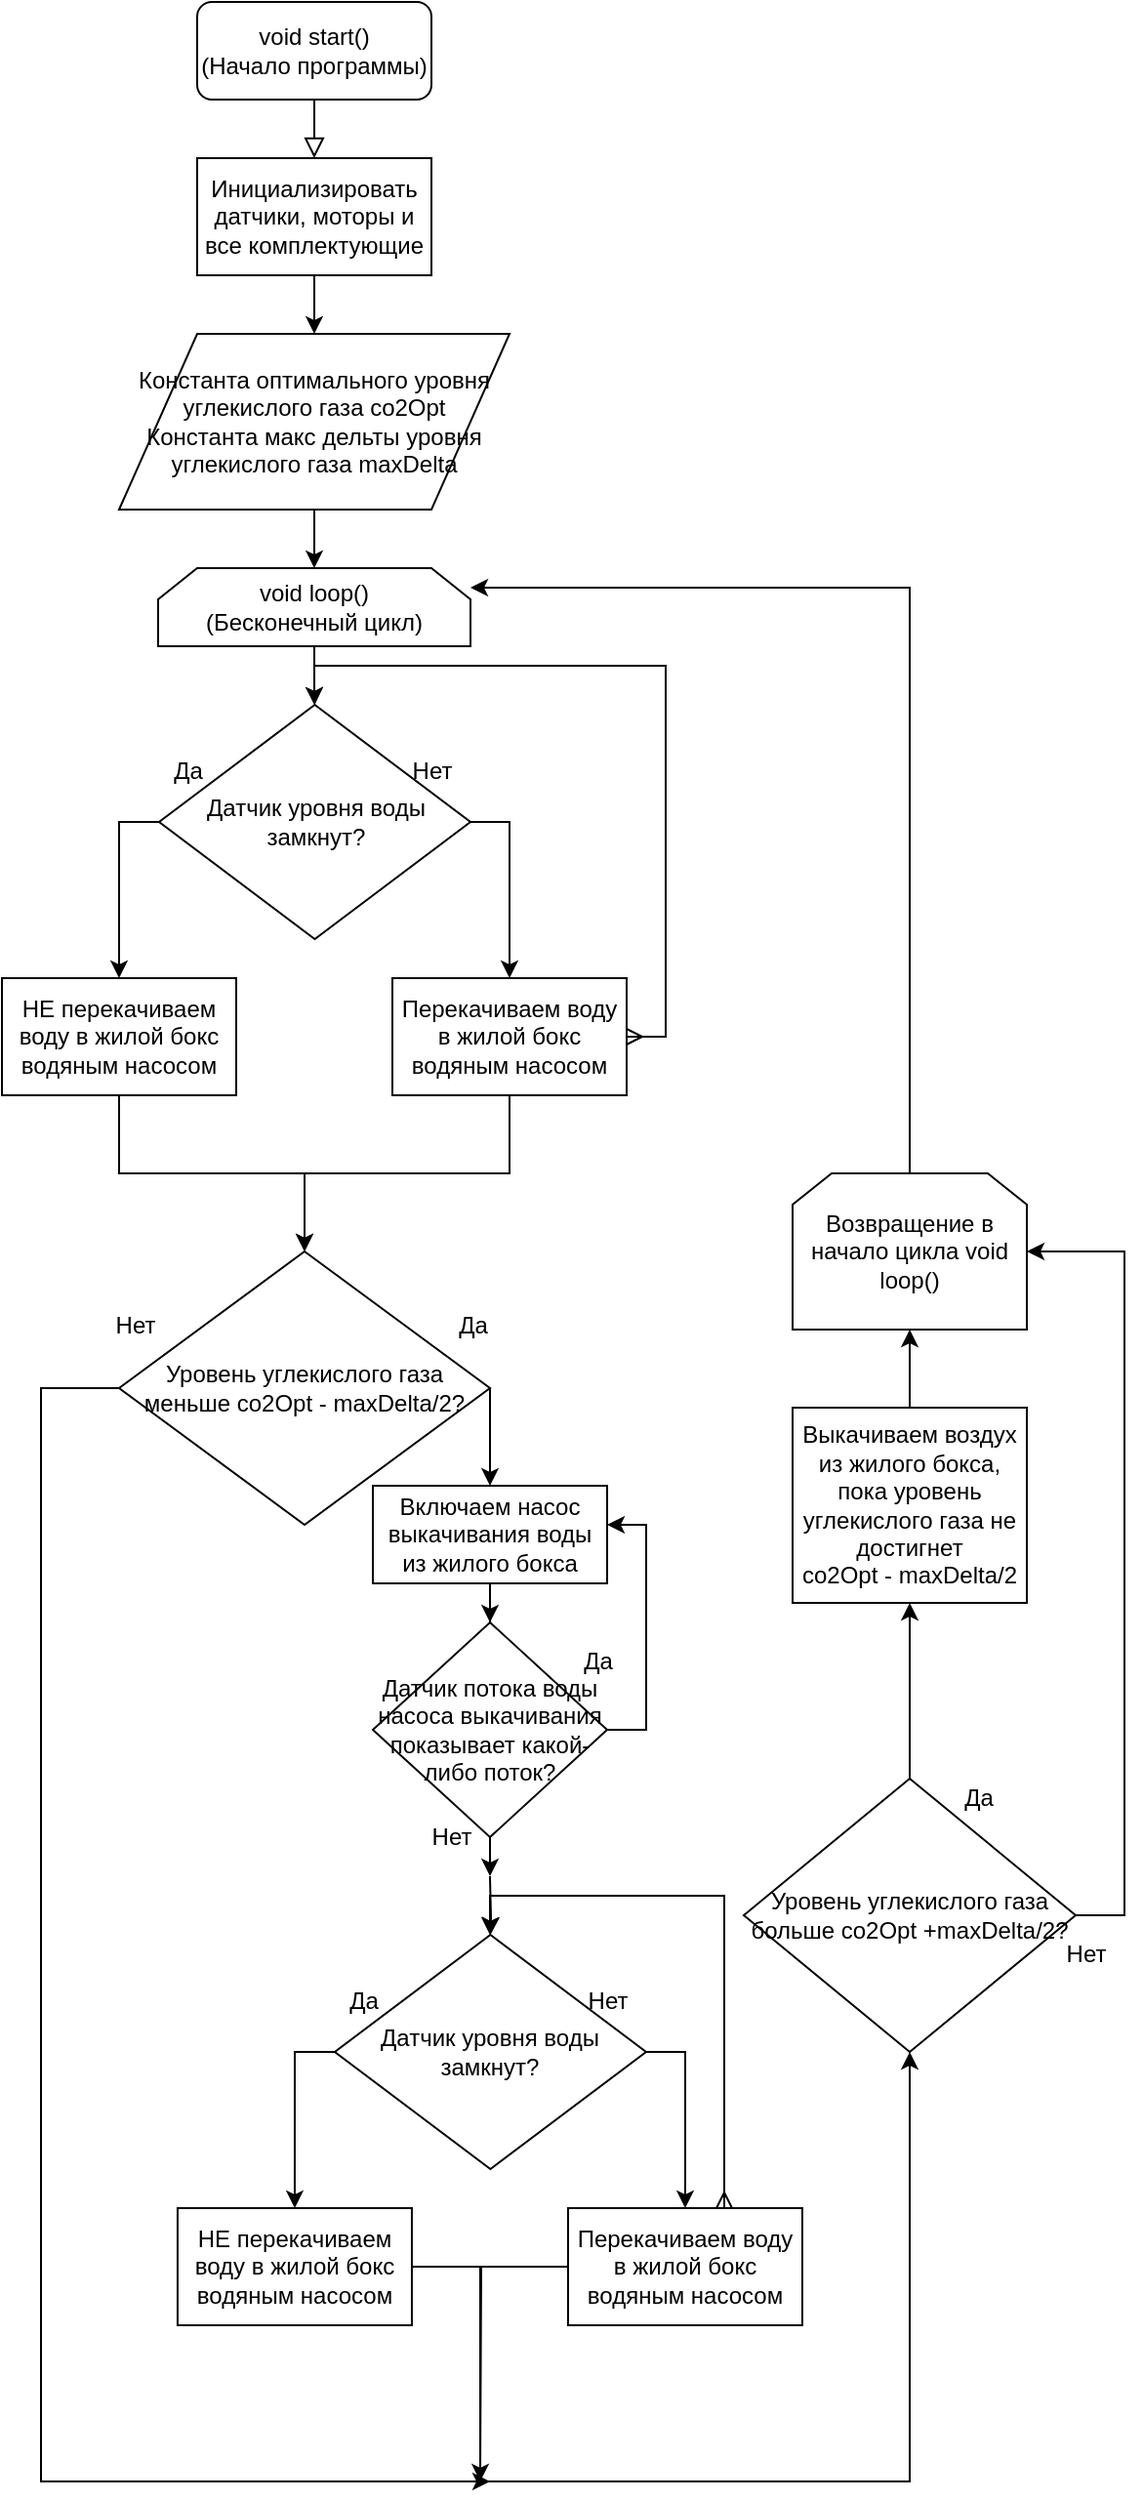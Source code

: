<mxfile version="13.0.1" type="github">
  <diagram id="C5RBs43oDa-KdzZeNtuy" name="Page-1">
    <mxGraphModel dx="981" dy="526" grid="1" gridSize="10" guides="1" tooltips="1" connect="1" arrows="1" fold="1" page="1" pageScale="1" pageWidth="827" pageHeight="1569" math="0" shadow="0">
      <root>
        <mxCell id="WIyWlLk6GJQsqaUBKTNV-0" />
        <mxCell id="WIyWlLk6GJQsqaUBKTNV-1" parent="WIyWlLk6GJQsqaUBKTNV-0" />
        <mxCell id="WIyWlLk6GJQsqaUBKTNV-2" value="" style="rounded=0;html=1;jettySize=auto;orthogonalLoop=1;fontSize=11;endArrow=block;endFill=0;endSize=8;strokeWidth=1;shadow=0;labelBackgroundColor=none;edgeStyle=orthogonalEdgeStyle;entryX=0.5;entryY=0;entryDx=0;entryDy=0;" parent="WIyWlLk6GJQsqaUBKTNV-1" source="WIyWlLk6GJQsqaUBKTNV-3" target="iTn3R1EVZ1-h4n3S3Dmo-0" edge="1">
          <mxGeometry relative="1" as="geometry">
            <mxPoint x="170" y="130" as="targetPoint" />
          </mxGeometry>
        </mxCell>
        <mxCell id="WIyWlLk6GJQsqaUBKTNV-3" value="&lt;div&gt;void start()&lt;/div&gt;&lt;div&gt;(Начало программы)&lt;br&gt;&lt;/div&gt;" style="rounded=1;whiteSpace=wrap;html=1;fontSize=12;glass=0;strokeWidth=1;shadow=0;" parent="WIyWlLk6GJQsqaUBKTNV-1" vertex="1">
          <mxGeometry x="120" y="40" width="120" height="50" as="geometry" />
        </mxCell>
        <mxCell id="iTn3R1EVZ1-h4n3S3Dmo-1" style="edgeStyle=orthogonalEdgeStyle;rounded=0;orthogonalLoop=1;jettySize=auto;html=1;entryX=0.5;entryY=0;entryDx=0;entryDy=0;" edge="1" parent="WIyWlLk6GJQsqaUBKTNV-1" source="iTn3R1EVZ1-h4n3S3Dmo-0" target="iTn3R1EVZ1-h4n3S3Dmo-3">
          <mxGeometry relative="1" as="geometry">
            <mxPoint x="210" y="200" as="targetPoint" />
          </mxGeometry>
        </mxCell>
        <mxCell id="iTn3R1EVZ1-h4n3S3Dmo-0" value="Инициализировать датчики, моторы и все комплектующие" style="rounded=0;whiteSpace=wrap;html=1;" vertex="1" parent="WIyWlLk6GJQsqaUBKTNV-1">
          <mxGeometry x="120" y="120" width="120" height="60" as="geometry" />
        </mxCell>
        <mxCell id="iTn3R1EVZ1-h4n3S3Dmo-6" style="edgeStyle=orthogonalEdgeStyle;rounded=0;orthogonalLoop=1;jettySize=auto;html=1;exitX=0.5;exitY=1;exitDx=0;exitDy=0;" edge="1" parent="WIyWlLk6GJQsqaUBKTNV-1" source="iTn3R1EVZ1-h4n3S3Dmo-2" target="iTn3R1EVZ1-h4n3S3Dmo-5">
          <mxGeometry relative="1" as="geometry" />
        </mxCell>
        <mxCell id="iTn3R1EVZ1-h4n3S3Dmo-2" value="&lt;div&gt;void loop()&lt;/div&gt;&lt;div&gt;(Бесконечный цикл)&lt;br&gt;&lt;/div&gt;" style="shape=loopLimit;whiteSpace=wrap;html=1;" vertex="1" parent="WIyWlLk6GJQsqaUBKTNV-1">
          <mxGeometry x="100" y="330" width="160" height="40" as="geometry" />
        </mxCell>
        <mxCell id="iTn3R1EVZ1-h4n3S3Dmo-4" style="edgeStyle=orthogonalEdgeStyle;rounded=0;orthogonalLoop=1;jettySize=auto;html=1;entryX=0.5;entryY=0;entryDx=0;entryDy=0;" edge="1" parent="WIyWlLk6GJQsqaUBKTNV-1" source="iTn3R1EVZ1-h4n3S3Dmo-3" target="iTn3R1EVZ1-h4n3S3Dmo-2">
          <mxGeometry relative="1" as="geometry" />
        </mxCell>
        <mxCell id="iTn3R1EVZ1-h4n3S3Dmo-3" value="&lt;div&gt;Константа оптимального уровня углекислого газа co2Opt&lt;/div&gt;&lt;div&gt;Константа макс дельты уровня углекислого газа maxDelta&lt;br&gt;&lt;/div&gt;" style="shape=parallelogram;perimeter=parallelogramPerimeter;whiteSpace=wrap;html=1;" vertex="1" parent="WIyWlLk6GJQsqaUBKTNV-1">
          <mxGeometry x="80" y="210" width="200" height="90" as="geometry" />
        </mxCell>
        <mxCell id="iTn3R1EVZ1-h4n3S3Dmo-14" style="edgeStyle=orthogonalEdgeStyle;rounded=0;orthogonalLoop=1;jettySize=auto;html=1;" edge="1" parent="WIyWlLk6GJQsqaUBKTNV-1" source="iTn3R1EVZ1-h4n3S3Dmo-5" target="iTn3R1EVZ1-h4n3S3Dmo-15">
          <mxGeometry relative="1" as="geometry">
            <mxPoint x="280" y="570" as="targetPoint" />
            <Array as="points">
              <mxPoint x="280" y="460" />
            </Array>
          </mxGeometry>
        </mxCell>
        <mxCell id="iTn3R1EVZ1-h4n3S3Dmo-56" style="edgeStyle=orthogonalEdgeStyle;rounded=0;jumpStyle=gap;orthogonalLoop=1;jettySize=auto;html=1;exitX=0;exitY=0.5;exitDx=0;exitDy=0;entryX=0.5;entryY=0;entryDx=0;entryDy=0;startArrow=none;startFill=0;strokeWidth=1;" edge="1" parent="WIyWlLk6GJQsqaUBKTNV-1" source="iTn3R1EVZ1-h4n3S3Dmo-5" target="iTn3R1EVZ1-h4n3S3Dmo-53">
          <mxGeometry relative="1" as="geometry" />
        </mxCell>
        <mxCell id="iTn3R1EVZ1-h4n3S3Dmo-5" value="Датчик уровня воды замкнут?" style="rhombus;whiteSpace=wrap;html=1;container=1;collapsible=0;" vertex="1" parent="WIyWlLk6GJQsqaUBKTNV-1">
          <mxGeometry x="100.5" y="400" width="159.5" height="120" as="geometry" />
        </mxCell>
        <mxCell id="iTn3R1EVZ1-h4n3S3Dmo-7" value="Нет" style="text;html=1;align=center;verticalAlign=middle;resizable=0;points=[];autosize=1;" vertex="1" parent="iTn3R1EVZ1-h4n3S3Dmo-5">
          <mxGeometry x="119.5" y="24" width="40" height="20" as="geometry" />
        </mxCell>
        <mxCell id="iTn3R1EVZ1-h4n3S3Dmo-8" value="Да" style="text;html=1;align=center;verticalAlign=middle;resizable=0;points=[];autosize=1;" vertex="1" parent="iTn3R1EVZ1-h4n3S3Dmo-5">
          <mxGeometry x="-0.5" y="24" width="30" height="20" as="geometry" />
        </mxCell>
        <mxCell id="iTn3R1EVZ1-h4n3S3Dmo-52" style="edgeStyle=orthogonalEdgeStyle;rounded=0;orthogonalLoop=1;jettySize=auto;html=1;startArrow=ERmany;startFill=0;strokeWidth=1;jumpStyle=gap;fixDash=0;" edge="1" parent="WIyWlLk6GJQsqaUBKTNV-1" source="iTn3R1EVZ1-h4n3S3Dmo-15">
          <mxGeometry relative="1" as="geometry">
            <mxPoint x="180" y="400" as="targetPoint" />
            <Array as="points">
              <mxPoint x="360" y="570" />
              <mxPoint x="360" y="380" />
            </Array>
          </mxGeometry>
        </mxCell>
        <mxCell id="iTn3R1EVZ1-h4n3S3Dmo-58" style="edgeStyle=orthogonalEdgeStyle;rounded=0;jumpStyle=gap;orthogonalLoop=1;jettySize=auto;html=1;entryX=0.5;entryY=0;entryDx=0;entryDy=0;startArrow=none;startFill=0;strokeWidth=1;" edge="1" parent="WIyWlLk6GJQsqaUBKTNV-1" source="iTn3R1EVZ1-h4n3S3Dmo-15" target="iTn3R1EVZ1-h4n3S3Dmo-18">
          <mxGeometry relative="1" as="geometry" />
        </mxCell>
        <mxCell id="iTn3R1EVZ1-h4n3S3Dmo-15" value="Перекачиваем воду в жилой бокс водяным насосом" style="rounded=0;whiteSpace=wrap;html=1;" vertex="1" parent="WIyWlLk6GJQsqaUBKTNV-1">
          <mxGeometry x="220" y="540" width="120" height="60" as="geometry" />
        </mxCell>
        <mxCell id="iTn3R1EVZ1-h4n3S3Dmo-35" style="edgeStyle=orthogonalEdgeStyle;rounded=0;orthogonalLoop=1;jettySize=auto;html=1;exitX=1;exitY=0.5;exitDx=0;exitDy=0;entryX=0.5;entryY=0;entryDx=0;entryDy=0;" edge="1" parent="WIyWlLk6GJQsqaUBKTNV-1" source="iTn3R1EVZ1-h4n3S3Dmo-18" target="iTn3R1EVZ1-h4n3S3Dmo-25">
          <mxGeometry relative="1" as="geometry">
            <Array as="points">
              <mxPoint x="270" y="750" />
            </Array>
          </mxGeometry>
        </mxCell>
        <mxCell id="iTn3R1EVZ1-h4n3S3Dmo-80" style="edgeStyle=orthogonalEdgeStyle;rounded=0;jumpStyle=gap;orthogonalLoop=1;jettySize=auto;html=1;startArrow=none;startFill=0;strokeWidth=1;" edge="1" parent="WIyWlLk6GJQsqaUBKTNV-1" source="iTn3R1EVZ1-h4n3S3Dmo-18">
          <mxGeometry relative="1" as="geometry">
            <mxPoint x="270" y="1310" as="targetPoint" />
            <Array as="points">
              <mxPoint x="40" y="750" />
            </Array>
          </mxGeometry>
        </mxCell>
        <mxCell id="iTn3R1EVZ1-h4n3S3Dmo-18" value="&lt;div&gt;Уровень углекислого газа меньше co2Opt - maxDelta/2?&lt;/div&gt;" style="rhombus;whiteSpace=wrap;html=1;container=1;collapsible=0;" vertex="1" parent="WIyWlLk6GJQsqaUBKTNV-1">
          <mxGeometry x="80" y="680" width="190" height="140" as="geometry" />
        </mxCell>
        <mxCell id="iTn3R1EVZ1-h4n3S3Dmo-19" value="&lt;div&gt;Да&lt;/div&gt;" style="text;html=1;align=center;verticalAlign=middle;resizable=0;points=[];autosize=1;" vertex="1" parent="iTn3R1EVZ1-h4n3S3Dmo-18">
          <mxGeometry x="166.25" y="28" width="30" height="20" as="geometry" />
        </mxCell>
        <mxCell id="iTn3R1EVZ1-h4n3S3Dmo-20" value="Нет" style="text;html=1;align=center;verticalAlign=middle;resizable=0;points=[];autosize=1;" vertex="1" parent="iTn3R1EVZ1-h4n3S3Dmo-18">
          <mxGeometry x="-11.875" y="28" width="40" height="20" as="geometry" />
        </mxCell>
        <mxCell id="iTn3R1EVZ1-h4n3S3Dmo-64" style="edgeStyle=orthogonalEdgeStyle;rounded=0;jumpStyle=gap;orthogonalLoop=1;jettySize=auto;html=1;entryX=0.5;entryY=0;entryDx=0;entryDy=0;startArrow=none;startFill=0;strokeWidth=1;" edge="1" parent="WIyWlLk6GJQsqaUBKTNV-1" source="iTn3R1EVZ1-h4n3S3Dmo-25" target="iTn3R1EVZ1-h4n3S3Dmo-63">
          <mxGeometry relative="1" as="geometry" />
        </mxCell>
        <mxCell id="iTn3R1EVZ1-h4n3S3Dmo-25" value="&lt;div&gt;Включаем насос выкачивания воды из жилого бокса&lt;/div&gt;" style="rounded=0;whiteSpace=wrap;html=1;" vertex="1" parent="WIyWlLk6GJQsqaUBKTNV-1">
          <mxGeometry x="210" y="800" width="120" height="50" as="geometry" />
        </mxCell>
        <mxCell id="iTn3R1EVZ1-h4n3S3Dmo-61" style="edgeStyle=orthogonalEdgeStyle;rounded=0;jumpStyle=gap;orthogonalLoop=1;jettySize=auto;html=1;entryX=0.5;entryY=1;entryDx=0;entryDy=0;startArrow=none;startFill=0;strokeWidth=1;" edge="1" parent="WIyWlLk6GJQsqaUBKTNV-1" source="iTn3R1EVZ1-h4n3S3Dmo-34" target="iTn3R1EVZ1-h4n3S3Dmo-46">
          <mxGeometry relative="1" as="geometry" />
        </mxCell>
        <mxCell id="iTn3R1EVZ1-h4n3S3Dmo-62" style="edgeStyle=orthogonalEdgeStyle;rounded=0;jumpStyle=gap;orthogonalLoop=1;jettySize=auto;html=1;startArrow=none;startFill=0;strokeWidth=1;entryX=1;entryY=0.5;entryDx=0;entryDy=0;" edge="1" parent="WIyWlLk6GJQsqaUBKTNV-1" source="iTn3R1EVZ1-h4n3S3Dmo-34" target="iTn3R1EVZ1-h4n3S3Dmo-48">
          <mxGeometry relative="1" as="geometry">
            <mxPoint x="595" y="680" as="targetPoint" />
            <Array as="points">
              <mxPoint x="595" y="1020" />
              <mxPoint x="595" y="680" />
            </Array>
          </mxGeometry>
        </mxCell>
        <mxCell id="iTn3R1EVZ1-h4n3S3Dmo-34" value="Уровень углекислого газа больше co2Opt +maxDelta/2?" style="rhombus;whiteSpace=wrap;html=1;container=1;collapsible=0;" vertex="1" parent="WIyWlLk6GJQsqaUBKTNV-1">
          <mxGeometry x="400" y="950" width="170" height="140" as="geometry" />
        </mxCell>
        <mxCell id="iTn3R1EVZ1-h4n3S3Dmo-44" value="&lt;div&gt;Да&lt;/div&gt;" style="text;html=1;align=center;verticalAlign=middle;resizable=0;points=[];autosize=1;" vertex="1" parent="iTn3R1EVZ1-h4n3S3Dmo-34">
          <mxGeometry x="105" width="30" height="20" as="geometry" />
        </mxCell>
        <mxCell id="iTn3R1EVZ1-h4n3S3Dmo-45" value="&lt;div&gt;Нет&lt;/div&gt;" style="text;html=1;align=center;verticalAlign=middle;resizable=0;points=[];autosize=1;" vertex="1" parent="iTn3R1EVZ1-h4n3S3Dmo-34">
          <mxGeometry x="155" y="80" width="40" height="20" as="geometry" />
        </mxCell>
        <mxCell id="iTn3R1EVZ1-h4n3S3Dmo-49" style="edgeStyle=orthogonalEdgeStyle;rounded=0;orthogonalLoop=1;jettySize=auto;html=1;entryX=0.5;entryY=1;entryDx=0;entryDy=0;" edge="1" parent="WIyWlLk6GJQsqaUBKTNV-1" source="iTn3R1EVZ1-h4n3S3Dmo-46" target="iTn3R1EVZ1-h4n3S3Dmo-48">
          <mxGeometry relative="1" as="geometry" />
        </mxCell>
        <mxCell id="iTn3R1EVZ1-h4n3S3Dmo-46" value="&lt;div&gt;Выкачиваем воздух из жилого бокса, пока уровень углекислого газа не достигнет&lt;/div&gt;&lt;div&gt;co2Opt - maxDelta/2&lt;br&gt;&lt;/div&gt;" style="rounded=0;whiteSpace=wrap;html=1;" vertex="1" parent="WIyWlLk6GJQsqaUBKTNV-1">
          <mxGeometry x="425" y="760" width="120" height="100" as="geometry" />
        </mxCell>
        <mxCell id="iTn3R1EVZ1-h4n3S3Dmo-51" style="edgeStyle=orthogonalEdgeStyle;rounded=0;orthogonalLoop=1;jettySize=auto;html=1;entryX=1;entryY=0.25;entryDx=0;entryDy=0;" edge="1" parent="WIyWlLk6GJQsqaUBKTNV-1" source="iTn3R1EVZ1-h4n3S3Dmo-48" target="iTn3R1EVZ1-h4n3S3Dmo-2">
          <mxGeometry relative="1" as="geometry">
            <mxPoint x="420" y="340" as="targetPoint" />
            <Array as="points">
              <mxPoint x="485" y="340" />
            </Array>
          </mxGeometry>
        </mxCell>
        <mxCell id="iTn3R1EVZ1-h4n3S3Dmo-48" value="Возвращение в начало цикла void loop()" style="shape=loopLimit;whiteSpace=wrap;html=1;" vertex="1" parent="WIyWlLk6GJQsqaUBKTNV-1">
          <mxGeometry x="425" y="640" width="120" height="80" as="geometry" />
        </mxCell>
        <mxCell id="iTn3R1EVZ1-h4n3S3Dmo-57" style="edgeStyle=orthogonalEdgeStyle;rounded=0;jumpStyle=gap;orthogonalLoop=1;jettySize=auto;html=1;entryX=0.5;entryY=0;entryDx=0;entryDy=0;startArrow=none;startFill=0;strokeWidth=1;" edge="1" parent="WIyWlLk6GJQsqaUBKTNV-1" source="iTn3R1EVZ1-h4n3S3Dmo-53" target="iTn3R1EVZ1-h4n3S3Dmo-18">
          <mxGeometry relative="1" as="geometry" />
        </mxCell>
        <mxCell id="iTn3R1EVZ1-h4n3S3Dmo-53" value="&lt;div&gt;НЕ перекачиваем воду в жилой бокс&lt;/div&gt;&lt;div&gt;водяным насосом&lt;br&gt;&lt;/div&gt;" style="rounded=0;whiteSpace=wrap;html=1;" vertex="1" parent="WIyWlLk6GJQsqaUBKTNV-1">
          <mxGeometry x="20" y="540" width="120" height="60" as="geometry" />
        </mxCell>
        <mxCell id="iTn3R1EVZ1-h4n3S3Dmo-66" style="edgeStyle=orthogonalEdgeStyle;rounded=0;jumpStyle=gap;orthogonalLoop=1;jettySize=auto;html=1;startArrow=none;startFill=0;strokeWidth=1;entryX=1;entryY=0.4;entryDx=0;entryDy=0;entryPerimeter=0;" edge="1" parent="WIyWlLk6GJQsqaUBKTNV-1" source="iTn3R1EVZ1-h4n3S3Dmo-63" target="iTn3R1EVZ1-h4n3S3Dmo-25">
          <mxGeometry relative="1" as="geometry">
            <mxPoint x="350" y="820" as="targetPoint" />
            <Array as="points">
              <mxPoint x="350" y="925" />
              <mxPoint x="350" y="820" />
            </Array>
          </mxGeometry>
        </mxCell>
        <mxCell id="iTn3R1EVZ1-h4n3S3Dmo-68" style="edgeStyle=orthogonalEdgeStyle;rounded=0;jumpStyle=gap;orthogonalLoop=1;jettySize=auto;html=1;startArrow=none;startFill=0;strokeWidth=1;" edge="1" parent="WIyWlLk6GJQsqaUBKTNV-1" source="iTn3R1EVZ1-h4n3S3Dmo-63">
          <mxGeometry relative="1" as="geometry">
            <mxPoint x="270" y="1000" as="targetPoint" />
          </mxGeometry>
        </mxCell>
        <mxCell id="iTn3R1EVZ1-h4n3S3Dmo-63" value="Датчик потока воды насоса выкачивания показывает какой-либо поток?" style="rhombus;whiteSpace=wrap;html=1;container=1;collapsible=0;" vertex="1" parent="WIyWlLk6GJQsqaUBKTNV-1">
          <mxGeometry x="210" y="870" width="120" height="110" as="geometry" />
        </mxCell>
        <mxCell id="iTn3R1EVZ1-h4n3S3Dmo-67" value="Нет" style="text;html=1;align=center;verticalAlign=middle;resizable=0;points=[];autosize=1;" vertex="1" parent="iTn3R1EVZ1-h4n3S3Dmo-63">
          <mxGeometry x="20" y="100" width="40" height="20" as="geometry" />
        </mxCell>
        <mxCell id="iTn3R1EVZ1-h4n3S3Dmo-65" value="&lt;div&gt;Да&lt;/div&gt;" style="text;html=1;align=center;verticalAlign=middle;resizable=0;points=[];autosize=1;" vertex="1" parent="WIyWlLk6GJQsqaUBKTNV-1">
          <mxGeometry x="310" y="880" width="30" height="20" as="geometry" />
        </mxCell>
        <mxCell id="iTn3R1EVZ1-h4n3S3Dmo-69" style="edgeStyle=orthogonalEdgeStyle;rounded=0;orthogonalLoop=1;jettySize=auto;html=1;exitX=0.5;exitY=1;exitDx=0;exitDy=0;" edge="1" target="iTn3R1EVZ1-h4n3S3Dmo-72" parent="WIyWlLk6GJQsqaUBKTNV-1">
          <mxGeometry relative="1" as="geometry">
            <mxPoint x="269.98" y="1000.0" as="sourcePoint" />
          </mxGeometry>
        </mxCell>
        <mxCell id="iTn3R1EVZ1-h4n3S3Dmo-70" style="edgeStyle=orthogonalEdgeStyle;rounded=0;orthogonalLoop=1;jettySize=auto;html=1;" edge="1" source="iTn3R1EVZ1-h4n3S3Dmo-72" target="iTn3R1EVZ1-h4n3S3Dmo-77" parent="WIyWlLk6GJQsqaUBKTNV-1">
          <mxGeometry relative="1" as="geometry">
            <mxPoint x="369.98" y="1200" as="targetPoint" />
            <Array as="points">
              <mxPoint x="369.98" y="1090" />
            </Array>
          </mxGeometry>
        </mxCell>
        <mxCell id="iTn3R1EVZ1-h4n3S3Dmo-71" style="edgeStyle=orthogonalEdgeStyle;rounded=0;jumpStyle=gap;orthogonalLoop=1;jettySize=auto;html=1;exitX=0;exitY=0.5;exitDx=0;exitDy=0;entryX=0.5;entryY=0;entryDx=0;entryDy=0;startArrow=none;startFill=0;strokeWidth=1;" edge="1" source="iTn3R1EVZ1-h4n3S3Dmo-72" target="iTn3R1EVZ1-h4n3S3Dmo-79" parent="WIyWlLk6GJQsqaUBKTNV-1">
          <mxGeometry relative="1" as="geometry" />
        </mxCell>
        <mxCell id="iTn3R1EVZ1-h4n3S3Dmo-72" value="Датчик уровня воды замкнут?" style="rhombus;whiteSpace=wrap;html=1;container=1;collapsible=0;" vertex="1" parent="WIyWlLk6GJQsqaUBKTNV-1">
          <mxGeometry x="190.48" y="1030" width="159.5" height="120" as="geometry" />
        </mxCell>
        <mxCell id="iTn3R1EVZ1-h4n3S3Dmo-73" value="Нет" style="text;html=1;align=center;verticalAlign=middle;resizable=0;points=[];autosize=1;" vertex="1" parent="iTn3R1EVZ1-h4n3S3Dmo-72">
          <mxGeometry x="119.5" y="24" width="40" height="20" as="geometry" />
        </mxCell>
        <mxCell id="iTn3R1EVZ1-h4n3S3Dmo-74" value="Да" style="text;html=1;align=center;verticalAlign=middle;resizable=0;points=[];autosize=1;" vertex="1" parent="iTn3R1EVZ1-h4n3S3Dmo-72">
          <mxGeometry x="-0.5" y="24" width="30" height="20" as="geometry" />
        </mxCell>
        <mxCell id="iTn3R1EVZ1-h4n3S3Dmo-75" style="edgeStyle=orthogonalEdgeStyle;rounded=0;orthogonalLoop=1;jettySize=auto;html=1;startArrow=ERmany;startFill=0;strokeWidth=1;jumpStyle=gap;fixDash=0;" edge="1" source="iTn3R1EVZ1-h4n3S3Dmo-77" parent="WIyWlLk6GJQsqaUBKTNV-1">
          <mxGeometry relative="1" as="geometry">
            <mxPoint x="269.98" y="1030" as="targetPoint" />
            <Array as="points">
              <mxPoint x="390" y="1010" />
              <mxPoint x="270" y="1010" />
            </Array>
          </mxGeometry>
        </mxCell>
        <mxCell id="iTn3R1EVZ1-h4n3S3Dmo-76" style="edgeStyle=orthogonalEdgeStyle;rounded=0;jumpStyle=gap;orthogonalLoop=1;jettySize=auto;html=1;entryX=0.5;entryY=0;entryDx=0;entryDy=0;startArrow=none;startFill=0;strokeWidth=1;" edge="1" source="iTn3R1EVZ1-h4n3S3Dmo-77" parent="WIyWlLk6GJQsqaUBKTNV-1">
          <mxGeometry relative="1" as="geometry">
            <mxPoint x="264.98" y="1310" as="targetPoint" />
          </mxGeometry>
        </mxCell>
        <mxCell id="iTn3R1EVZ1-h4n3S3Dmo-77" value="Перекачиваем воду в жилой бокс водяным насосом" style="rounded=0;whiteSpace=wrap;html=1;" vertex="1" parent="WIyWlLk6GJQsqaUBKTNV-1">
          <mxGeometry x="309.98" y="1170" width="120" height="60" as="geometry" />
        </mxCell>
        <mxCell id="iTn3R1EVZ1-h4n3S3Dmo-78" style="edgeStyle=orthogonalEdgeStyle;rounded=0;jumpStyle=gap;orthogonalLoop=1;jettySize=auto;html=1;startArrow=none;startFill=0;strokeWidth=1;entryX=0.5;entryY=1;entryDx=0;entryDy=0;" edge="1" source="iTn3R1EVZ1-h4n3S3Dmo-79" parent="WIyWlLk6GJQsqaUBKTNV-1" target="iTn3R1EVZ1-h4n3S3Dmo-34">
          <mxGeometry relative="1" as="geometry">
            <mxPoint x="530" y="1310" as="targetPoint" />
            <Array as="points">
              <mxPoint x="265" y="1200" />
              <mxPoint x="265" y="1310" />
              <mxPoint x="485" y="1310" />
            </Array>
          </mxGeometry>
        </mxCell>
        <mxCell id="iTn3R1EVZ1-h4n3S3Dmo-79" value="&lt;div&gt;НЕ перекачиваем воду в жилой бокс&lt;/div&gt;&lt;div&gt;водяным насосом&lt;br&gt;&lt;/div&gt;" style="rounded=0;whiteSpace=wrap;html=1;" vertex="1" parent="WIyWlLk6GJQsqaUBKTNV-1">
          <mxGeometry x="109.98" y="1170" width="120" height="60" as="geometry" />
        </mxCell>
      </root>
    </mxGraphModel>
  </diagram>
</mxfile>
